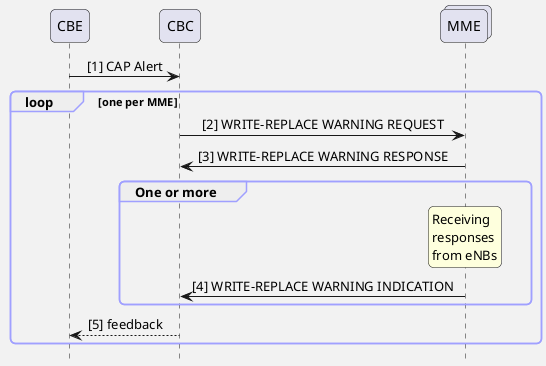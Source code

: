 @startuml
hide footbox
skinparam Shadowing false
skinparam BackgroundColor #f2f2f2
skinparam SequenceGroupBodyBackgroundColor transparent
skinparam roundcorner 10
skinparam ParticipantPadding 30
skinparam BoxPadding 10
skinparam SequenceGroupBorderColor #a0a0ff
skinparam SequenceMessageAlign center

participant CBE as cbe
participant CBC as cbc
collections MME as mme

cbe -> cbc: [1] CAP Alert

loop one per MME
    cbc -> mme: [2] WRITE-REPLACE WARNING REQUEST
    mme -> cbc: [3] WRITE-REPLACE WARNING RESPONSE

    group One or more
    rnote over mme
    Receiving 
    responses 
    from eNBs
    endrnote
    mme -> cbc: [4] WRITE-REPLACE WARNING INDICATION
    end
    cbc --> cbe: [5] feedback
end
@enduml
